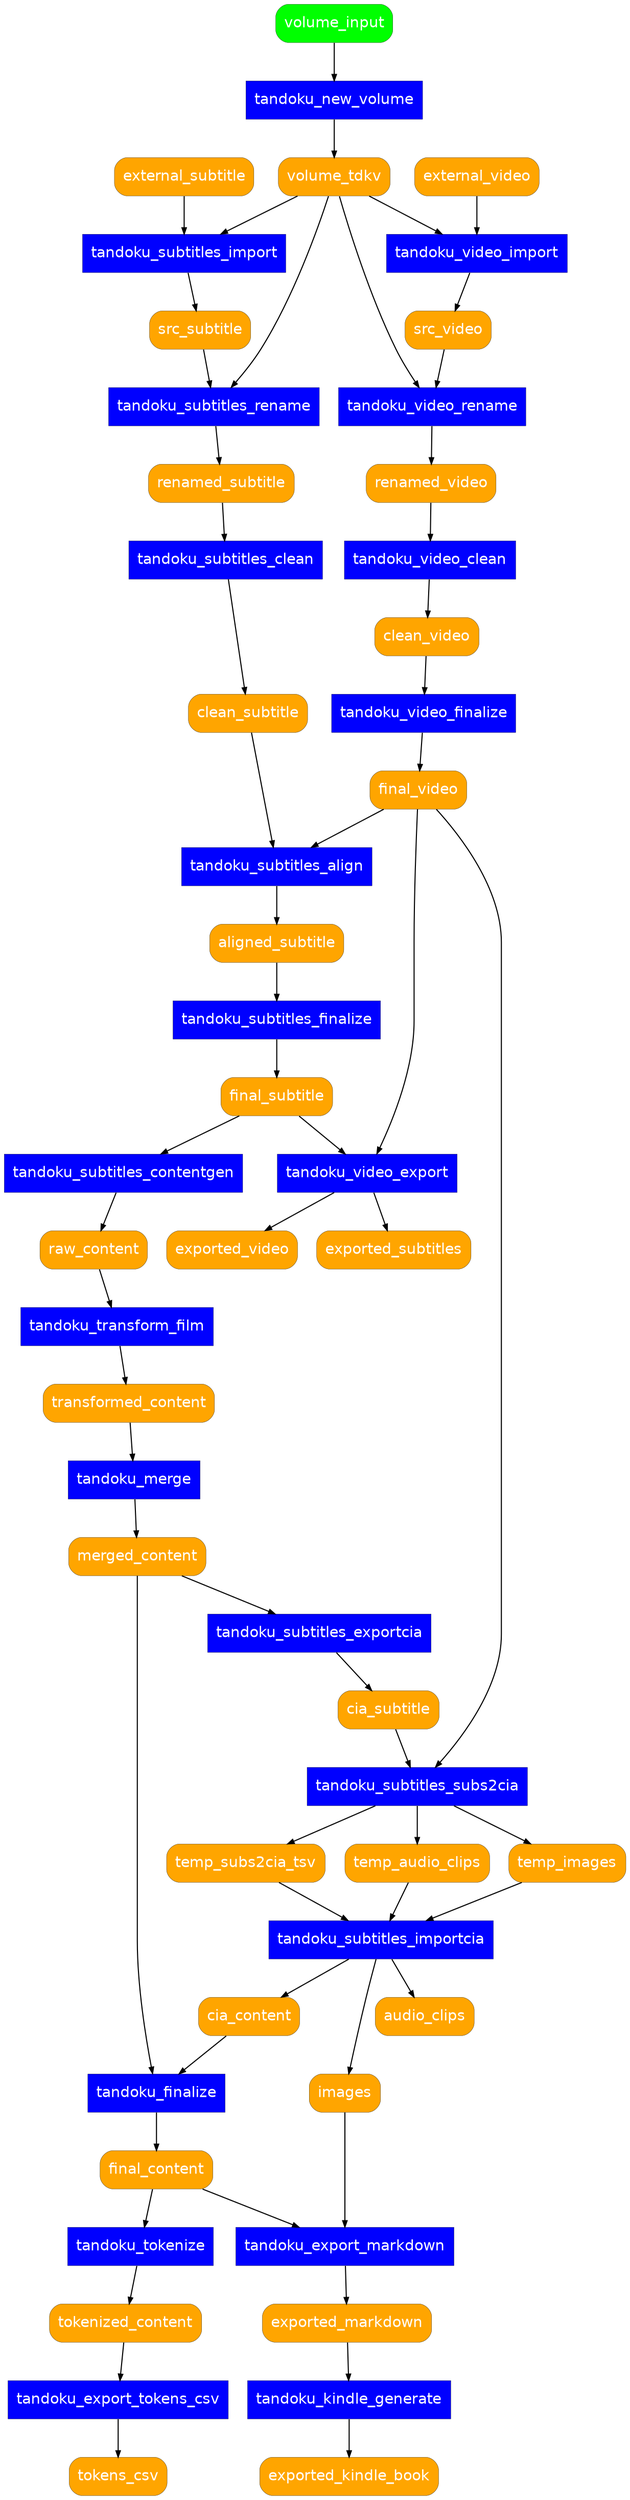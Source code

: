 digraph {
    graph [fontname="Helvetica"];
    node [fontname="Helvetica" penwidth=0.2];
    edge [fontname="Helvetica" arrowsize="0.6"];

    # processes
    node [shape=rect style="filled" fillcolor=blue fontcolor=white];
    tandoku_new_volume

    tandoku_export_tokens_csv

    ## film processes
    tandoku_subtitles_import
    tandoku_subtitles_rename
    tandoku_subtitles_clean
    tandoku_subtitles_align
    tandoku_subtitles_finalize
    tandoku_subtitles_contentgen

    tandoku_video_import
    tandoku_video_rename
    tandoku_video_clean
    tandoku_video_finalize
    tandoku_video_export

    tandoku_transform_film

    tandoku_subtitles_exportcia
    tandoku_subtitles_subs2cia
    tandoku_subtitles_importcia

    ## general content processes
    tandoku_merge
    tandoku_tokenize
    tandoku_finalize

    ## markdown, kindle export processses
    tandoku_export_markdown
    tandoku_kindle_generate

    # artifacts
    node [shape=rect style="filled,rounded" fillcolor=orange];
    volume_tdkv

    raw_content
    transformed_content
    merged_content
    tokenized_content
    final_content

    images

    audio_clips

    tokens_csv

    ## film artifacts
    external_subtitle
    src_subtitle
    renamed_subtitle
    clean_subtitle
    aligned_subtitle
    final_subtitle

    external_video
    src_video
    renamed_video
    clean_video
    final_video

    exported_video
    exported_subtitles

    cia_subtitle
    temp_subs2cia_tsv
    temp_audio_clips
    temp_images
    cia_content

    ## exported markdown, kindle
    exported_markdown
    exported_kindle_book

    # user input
    node [shape=rect style="filled,rounded" fillcolor=green];
    volume_input

    # edges
    volume_input -> tandoku_new_volume
    tandoku_new_volume -> volume_tdkv

    tokenized_content -> tandoku_export_tokens_csv
    tandoku_export_tokens_csv -> tokens_csv

    ## film edges
    external_subtitle -> tandoku_subtitles_import
    volume_tdkv -> tandoku_subtitles_import
    tandoku_subtitles_import -> src_subtitle
    src_subtitle -> tandoku_subtitles_rename
    volume_tdkv -> tandoku_subtitles_rename
    tandoku_subtitles_rename -> renamed_subtitle
    renamed_subtitle -> tandoku_subtitles_clean
    tandoku_subtitles_clean -> clean_subtitle

    external_video -> tandoku_video_import
    volume_tdkv -> tandoku_video_import
    tandoku_video_import -> src_video
    src_video -> tandoku_video_rename
    volume_tdkv -> tandoku_video_rename
    tandoku_video_rename -> renamed_video
    renamed_video -> tandoku_video_clean
    tandoku_video_clean -> clean_video
    clean_video -> tandoku_video_finalize
    tandoku_video_finalize -> final_video

    clean_subtitle -> tandoku_subtitles_align
    final_video -> tandoku_subtitles_align
    tandoku_subtitles_align -> aligned_subtitle
    aligned_subtitle -> tandoku_subtitles_finalize
    tandoku_subtitles_finalize -> final_subtitle

    final_subtitle -> tandoku_video_export
    final_video -> tandoku_video_export
    tandoku_video_export -> exported_video
    tandoku_video_export -> exported_subtitles

    final_subtitle -> tandoku_subtitles_contentgen
    tandoku_subtitles_contentgen -> raw_content

    raw_content -> tandoku_transform_film
    tandoku_transform_film -> transformed_content

    merged_content -> tandoku_subtitles_exportcia
    tandoku_subtitles_exportcia -> cia_subtitle
    cia_subtitle -> tandoku_subtitles_subs2cia
    final_video -> tandoku_subtitles_subs2cia
    tandoku_subtitles_subs2cia -> temp_audio_clips
    tandoku_subtitles_subs2cia -> temp_images
    tandoku_subtitles_subs2cia -> temp_subs2cia_tsv
    temp_audio_clips -> tandoku_subtitles_importcia
    temp_images -> tandoku_subtitles_importcia
    temp_subs2cia_tsv -> tandoku_subtitles_importcia
    tandoku_subtitles_importcia -> audio_clips
    tandoku_subtitles_importcia -> images
    tandoku_subtitles_importcia -> cia_content

    cia_content -> tandoku_finalize

    ## general content edges
    transformed_content -> tandoku_merge
    tandoku_merge -> merged_content
    merged_content -> tandoku_finalize
    tandoku_finalize -> final_content

    final_content -> tandoku_tokenize
    tandoku_tokenize -> tokenized_content

    ## markdown export
    final_content -> tandoku_export_markdown
    images -> tandoku_export_markdown
    tandoku_export_markdown -> exported_markdown

    ## kindle export
    exported_markdown -> tandoku_kindle_generate
    tandoku_kindle_generate -> exported_kindle_book
}